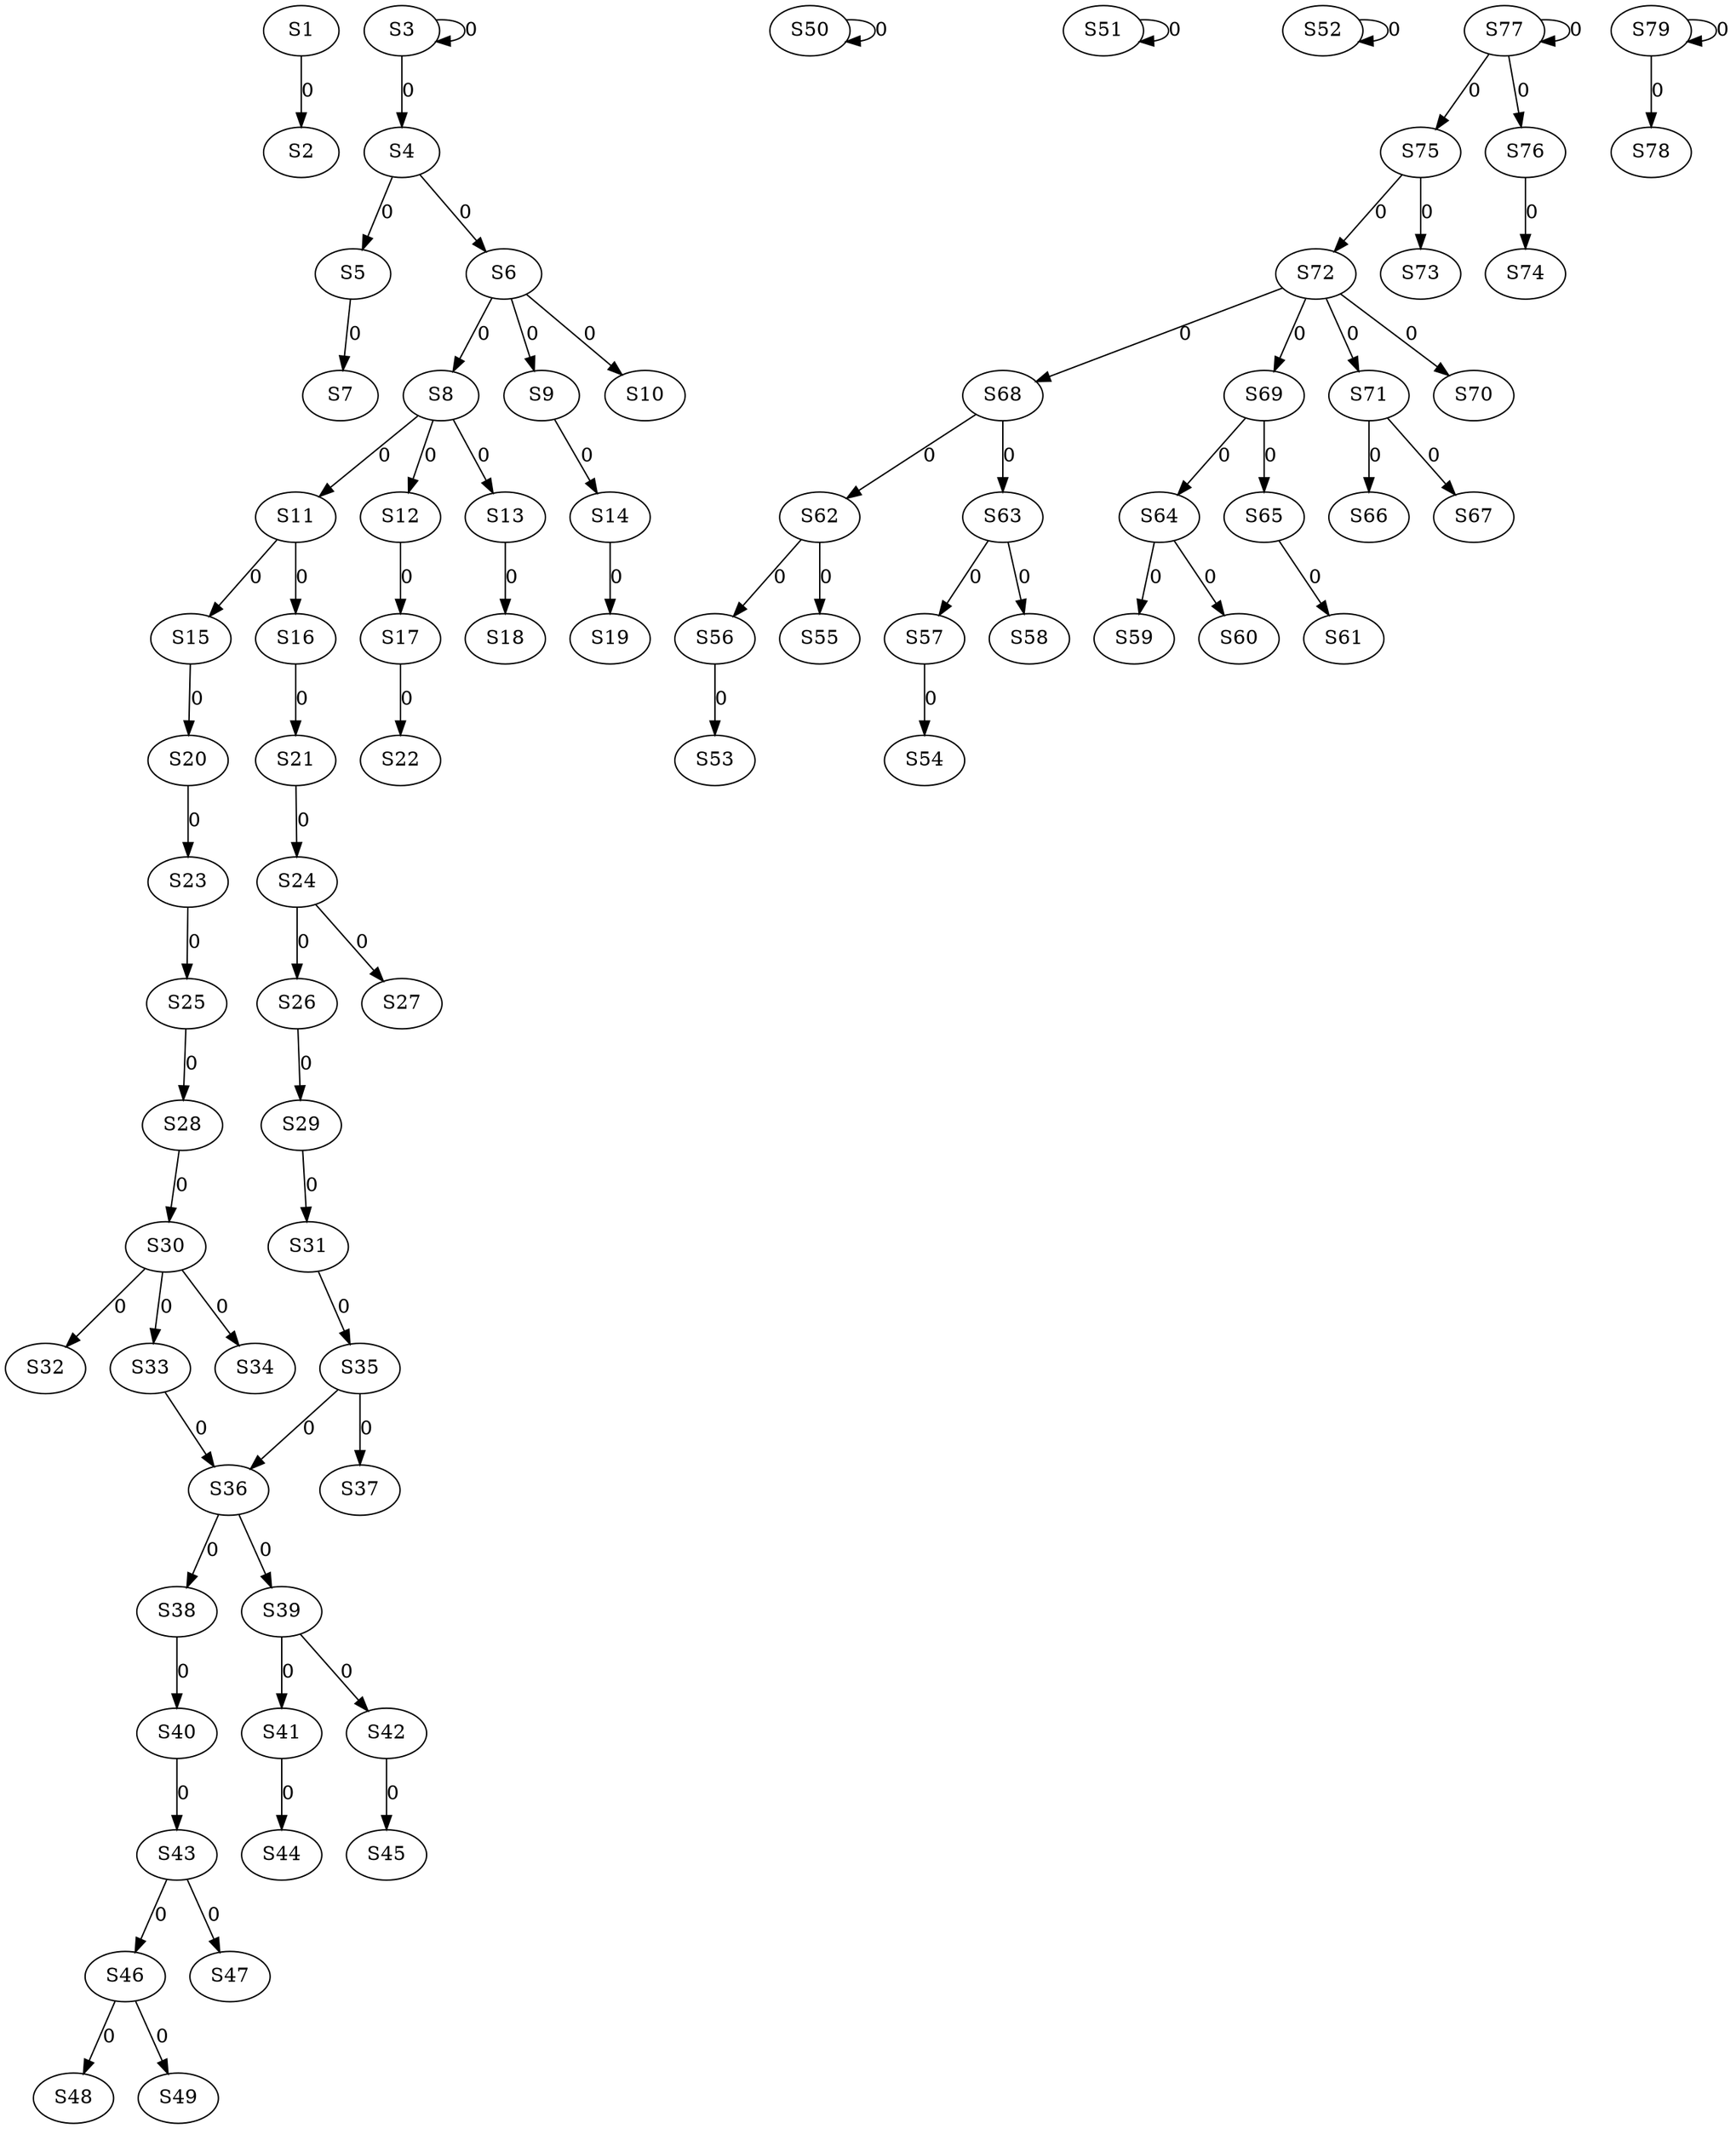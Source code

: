 strict digraph {
	S1 -> S2 [ label = 0 ];
	S3 -> S3 [ label = 0 ];
	S3 -> S4 [ label = 0 ];
	S4 -> S5 [ label = 0 ];
	S4 -> S6 [ label = 0 ];
	S5 -> S7 [ label = 0 ];
	S6 -> S8 [ label = 0 ];
	S6 -> S9 [ label = 0 ];
	S6 -> S10 [ label = 0 ];
	S8 -> S11 [ label = 0 ];
	S8 -> S12 [ label = 0 ];
	S8 -> S13 [ label = 0 ];
	S9 -> S14 [ label = 0 ];
	S11 -> S15 [ label = 0 ];
	S11 -> S16 [ label = 0 ];
	S12 -> S17 [ label = 0 ];
	S13 -> S18 [ label = 0 ];
	S14 -> S19 [ label = 0 ];
	S15 -> S20 [ label = 0 ];
	S16 -> S21 [ label = 0 ];
	S17 -> S22 [ label = 0 ];
	S20 -> S23 [ label = 0 ];
	S21 -> S24 [ label = 0 ];
	S23 -> S25 [ label = 0 ];
	S24 -> S26 [ label = 0 ];
	S24 -> S27 [ label = 0 ];
	S25 -> S28 [ label = 0 ];
	S26 -> S29 [ label = 0 ];
	S28 -> S30 [ label = 0 ];
	S29 -> S31 [ label = 0 ];
	S30 -> S32 [ label = 0 ];
	S30 -> S33 [ label = 0 ];
	S30 -> S34 [ label = 0 ];
	S31 -> S35 [ label = 0 ];
	S33 -> S36 [ label = 0 ];
	S35 -> S37 [ label = 0 ];
	S36 -> S38 [ label = 0 ];
	S36 -> S39 [ label = 0 ];
	S38 -> S40 [ label = 0 ];
	S39 -> S41 [ label = 0 ];
	S39 -> S42 [ label = 0 ];
	S40 -> S43 [ label = 0 ];
	S41 -> S44 [ label = 0 ];
	S42 -> S45 [ label = 0 ];
	S43 -> S46 [ label = 0 ];
	S43 -> S47 [ label = 0 ];
	S46 -> S48 [ label = 0 ];
	S46 -> S49 [ label = 0 ];
	S50 -> S50 [ label = 0 ];
	S51 -> S51 [ label = 0 ];
	S52 -> S52 [ label = 0 ];
	S56 -> S53 [ label = 0 ];
	S57 -> S54 [ label = 0 ];
	S62 -> S55 [ label = 0 ];
	S62 -> S56 [ label = 0 ];
	S63 -> S57 [ label = 0 ];
	S63 -> S58 [ label = 0 ];
	S64 -> S59 [ label = 0 ];
	S64 -> S60 [ label = 0 ];
	S65 -> S61 [ label = 0 ];
	S68 -> S62 [ label = 0 ];
	S68 -> S63 [ label = 0 ];
	S69 -> S64 [ label = 0 ];
	S69 -> S65 [ label = 0 ];
	S71 -> S66 [ label = 0 ];
	S71 -> S67 [ label = 0 ];
	S72 -> S68 [ label = 0 ];
	S72 -> S69 [ label = 0 ];
	S72 -> S70 [ label = 0 ];
	S72 -> S71 [ label = 0 ];
	S75 -> S72 [ label = 0 ];
	S75 -> S73 [ label = 0 ];
	S76 -> S74 [ label = 0 ];
	S77 -> S75 [ label = 0 ];
	S77 -> S76 [ label = 0 ];
	S77 -> S77 [ label = 0 ];
	S79 -> S78 [ label = 0 ];
	S79 -> S79 [ label = 0 ];
	S35 -> S36 [ label = 0 ];
}